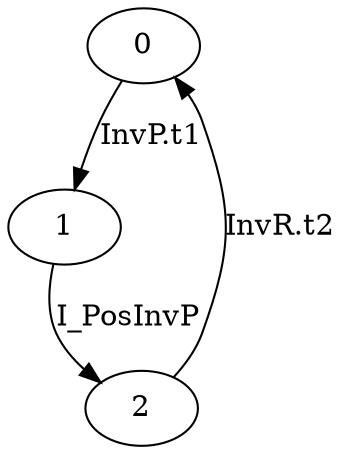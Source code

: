 digraph G {
  0 -> 1 [ label="InvP.t1" ];
  1 -> 2 [ label="I_PosInvP" ];
  2 -> 0 [ label="InvR.t2" ];
}
